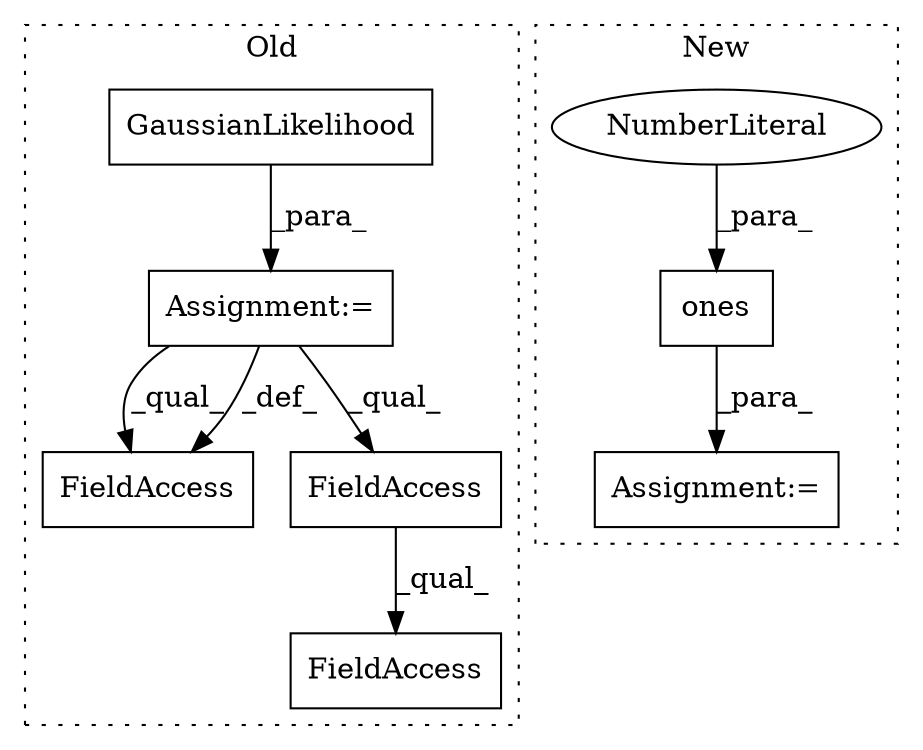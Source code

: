 digraph G {
subgraph cluster0 {
1 [label="GaussianLikelihood" a="32" s="4798" l="20" shape="box"];
4 [label="Assignment:=" a="7" s="4797" l="1" shape="box"];
6 [label="FieldAccess" a="22" s="4951" l="33" shape="box"];
7 [label="FieldAccess" a="22" s="5443" l="16" shape="box"];
8 [label="FieldAccess" a="22" s="4951" l="21" shape="box"];
label = "Old";
style="dotted";
}
subgraph cluster1 {
2 [label="ones" a="32" s="5092,5098" l="5,1" shape="box"];
3 [label="NumberLiteral" a="34" s="5097" l="1" shape="ellipse"];
5 [label="Assignment:=" a="7" s="5023" l="1" shape="box"];
label = "New";
style="dotted";
}
1 -> 4 [label="_para_"];
2 -> 5 [label="_para_"];
3 -> 2 [label="_para_"];
4 -> 8 [label="_qual_"];
4 -> 7 [label="_qual_"];
4 -> 7 [label="_def_"];
8 -> 6 [label="_qual_"];
}